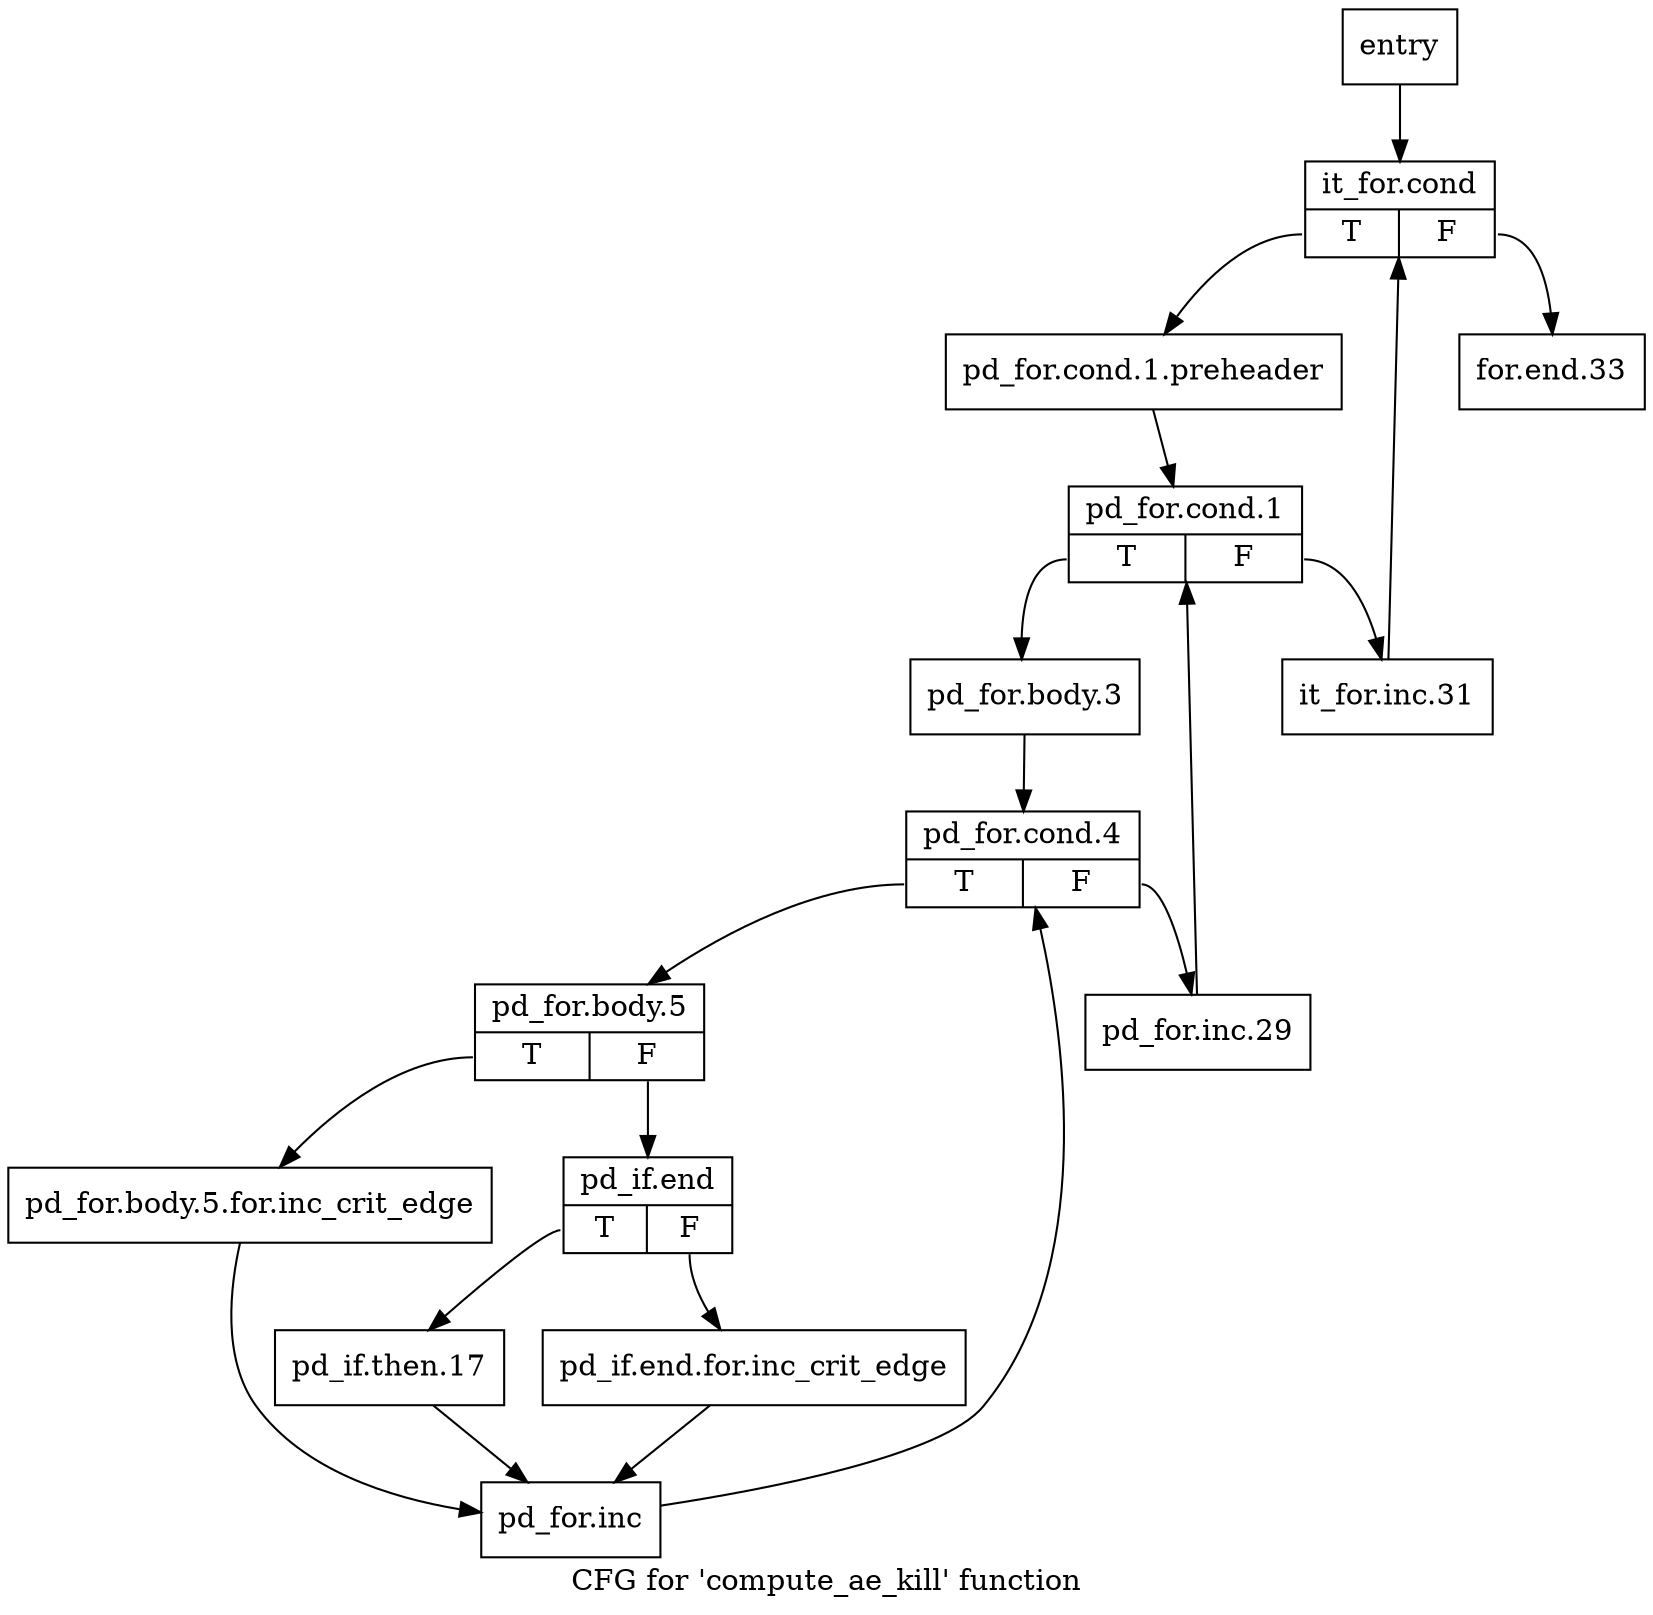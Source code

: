digraph "CFG for 'compute_ae_kill' function" {
	label="CFG for 'compute_ae_kill' function";

	Node0x4e993f0 [shape=record,label="{entry}"];
	Node0x4e993f0 -> Node0x4e99440;
	Node0x4e99440 [shape=record,label="{it_for.cond|{<s0>T|<s1>F}}"];
	Node0x4e99440:s0 -> Node0x4e99490;
	Node0x4e99440:s1 -> Node0x4e99850;
	Node0x4e99490 [shape=record,label="{pd_for.cond.1.preheader}"];
	Node0x4e99490 -> Node0x4e994e0;
	Node0x4e994e0 [shape=record,label="{pd_for.cond.1|{<s0>T|<s1>F}}"];
	Node0x4e994e0:s0 -> Node0x4e99530;
	Node0x4e994e0:s1 -> Node0x4e99800;
	Node0x4e99530 [shape=record,label="{pd_for.body.3}"];
	Node0x4e99530 -> Node0x4e99580;
	Node0x4e99580 [shape=record,label="{pd_for.cond.4|{<s0>T|<s1>F}}"];
	Node0x4e99580:s0 -> Node0x4e995d0;
	Node0x4e99580:s1 -> Node0x4e997b0;
	Node0x4e995d0 [shape=record,label="{pd_for.body.5|{<s0>T|<s1>F}}"];
	Node0x4e995d0:s0 -> Node0x4e99620;
	Node0x4e995d0:s1 -> Node0x4e99670;
	Node0x4e99620 [shape=record,label="{pd_for.body.5.for.inc_crit_edge}"];
	Node0x4e99620 -> Node0x4e99760;
	Node0x4e99670 [shape=record,label="{pd_if.end|{<s0>T|<s1>F}}"];
	Node0x4e99670:s0 -> Node0x4e99710;
	Node0x4e99670:s1 -> Node0x4e996c0;
	Node0x4e996c0 [shape=record,label="{pd_if.end.for.inc_crit_edge}"];
	Node0x4e996c0 -> Node0x4e99760;
	Node0x4e99710 [shape=record,label="{pd_if.then.17}"];
	Node0x4e99710 -> Node0x4e99760;
	Node0x4e99760 [shape=record,label="{pd_for.inc}"];
	Node0x4e99760 -> Node0x4e99580;
	Node0x4e997b0 [shape=record,label="{pd_for.inc.29}"];
	Node0x4e997b0 -> Node0x4e994e0;
	Node0x4e99800 [shape=record,label="{it_for.inc.31}"];
	Node0x4e99800 -> Node0x4e99440;
	Node0x4e99850 [shape=record,label="{for.end.33}"];
}

